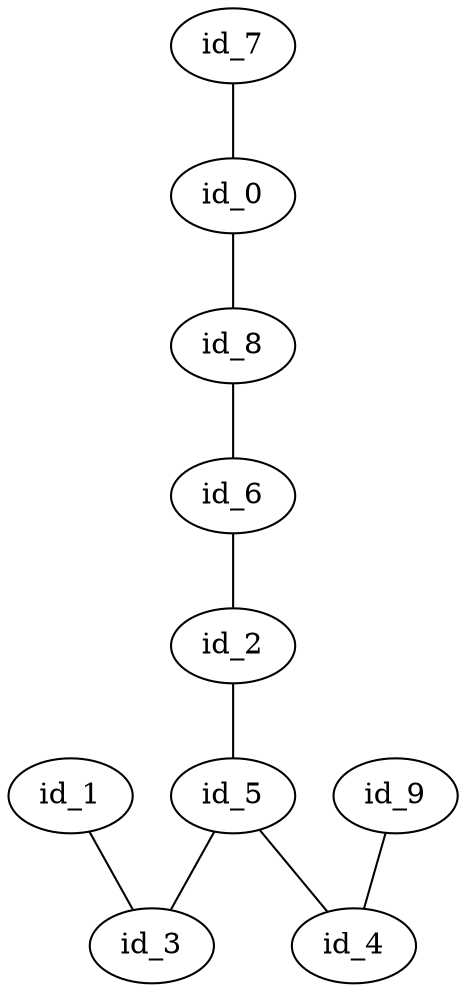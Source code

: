 graph GR{
id_0;
id_1;
id_2;
id_3;
id_4;
id_5;
id_6;
id_7;
id_8;
id_9;
id_2--id_5;
id_5--id_4;
id_6--id_2;
id_9--id_4;
id_5--id_3;
id_1--id_3;
id_0--id_8;
id_7--id_0;
id_8--id_6;
}